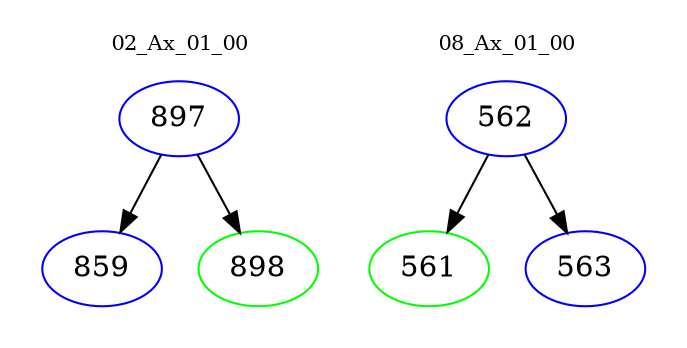 digraph{
subgraph cluster_0 {
color = white
label = "02_Ax_01_00";
fontsize=10;
T0_897 [label="897", color="blue"]
T0_897 -> T0_859 [color="black"]
T0_859 [label="859", color="blue"]
T0_897 -> T0_898 [color="black"]
T0_898 [label="898", color="green"]
}
subgraph cluster_1 {
color = white
label = "08_Ax_01_00";
fontsize=10;
T1_562 [label="562", color="blue"]
T1_562 -> T1_561 [color="black"]
T1_561 [label="561", color="green"]
T1_562 -> T1_563 [color="black"]
T1_563 [label="563", color="blue"]
}
}
